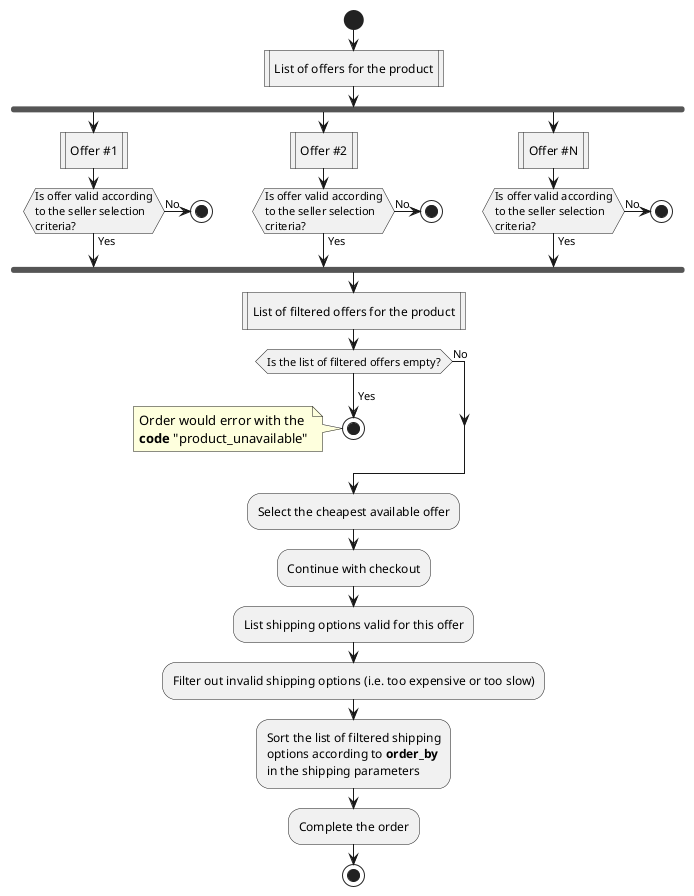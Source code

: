 @startuml
start

:List of offers for the product|
fork
   :Offer #1|
   if (Is offer valid according\nto the seller selection\ncriteria?) then (Yes)
   else (No)
      stop
   endif
fork again
   :Offer #2|
   if (Is offer valid according\nto the seller selection\ncriteria?) then (Yes)
   else (No)
      stop
   endif
fork again
   :Offer #N|
   if (Is offer valid according\nto the seller selection\ncriteria?) then (Yes)
   else (No)
      stop
   endif
end fork
   :List of filtered offers for the product|
   if (Is the list of filtered offers empty?) then (\nYes)
      stop
      note left: Order would error with the\n**code** "product_unavailable"
   else (No)
   endif
   :Select the cheapest available offer;
   :Continue with checkout;
   :List shipping options valid for this offer;
   :Filter out invalid shipping options (i.e. too expensive or too slow);
   :Sort the list of filtered shipping\noptions according to **order_by**\nin the shipping parameters;
   :Complete the order;
stop
@enduml
